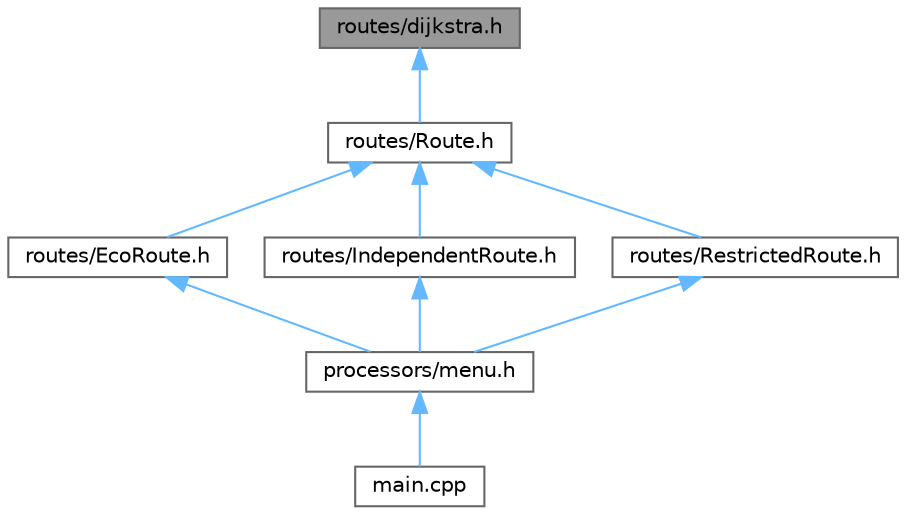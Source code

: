 digraph "routes/dijkstra.h"
{
 // LATEX_PDF_SIZE
  bgcolor="transparent";
  edge [fontname=Helvetica,fontsize=10,labelfontname=Helvetica,labelfontsize=10];
  node [fontname=Helvetica,fontsize=10,shape=box,height=0.2,width=0.4];
  Node1 [id="Node000001",label="routes/dijkstra.h",height=0.2,width=0.4,color="gray40", fillcolor="grey60", style="filled", fontcolor="black",tooltip="Contains the implementation of Dijkstra's algorithm."];
  Node1 -> Node2 [id="edge1_Node000001_Node000002",dir="back",color="steelblue1",style="solid",tooltip=" "];
  Node2 [id="Node000002",label="routes/Route.h",height=0.2,width=0.4,color="grey40", fillcolor="white", style="filled",URL="$Route_8h_source.html",tooltip=" "];
  Node2 -> Node3 [id="edge2_Node000002_Node000003",dir="back",color="steelblue1",style="solid",tooltip=" "];
  Node3 [id="Node000003",label="routes/EcoRoute.h",height=0.2,width=0.4,color="grey40", fillcolor="white", style="filled",URL="$EcoRoute_8h_source.html",tooltip=" "];
  Node3 -> Node4 [id="edge3_Node000003_Node000004",dir="back",color="steelblue1",style="solid",tooltip=" "];
  Node4 [id="Node000004",label="processors/menu.h",height=0.2,width=0.4,color="grey40", fillcolor="white", style="filled",URL="$menu_8h_source.html",tooltip=" "];
  Node4 -> Node5 [id="edge4_Node000004_Node000005",dir="back",color="steelblue1",style="solid",tooltip=" "];
  Node5 [id="Node000005",label="main.cpp",height=0.2,width=0.4,color="grey40", fillcolor="white", style="filled",URL="$main_8cpp.html",tooltip="Main function of the program."];
  Node2 -> Node6 [id="edge5_Node000002_Node000006",dir="back",color="steelblue1",style="solid",tooltip=" "];
  Node6 [id="Node000006",label="routes/IndependentRoute.h",height=0.2,width=0.4,color="grey40", fillcolor="white", style="filled",URL="$IndependentRoute_8h_source.html",tooltip=" "];
  Node6 -> Node4 [id="edge6_Node000006_Node000004",dir="back",color="steelblue1",style="solid",tooltip=" "];
  Node2 -> Node7 [id="edge7_Node000002_Node000007",dir="back",color="steelblue1",style="solid",tooltip=" "];
  Node7 [id="Node000007",label="routes/RestrictedRoute.h",height=0.2,width=0.4,color="grey40", fillcolor="white", style="filled",URL="$RestrictedRoute_8h_source.html",tooltip=" "];
  Node7 -> Node4 [id="edge8_Node000007_Node000004",dir="back",color="steelblue1",style="solid",tooltip=" "];
}
